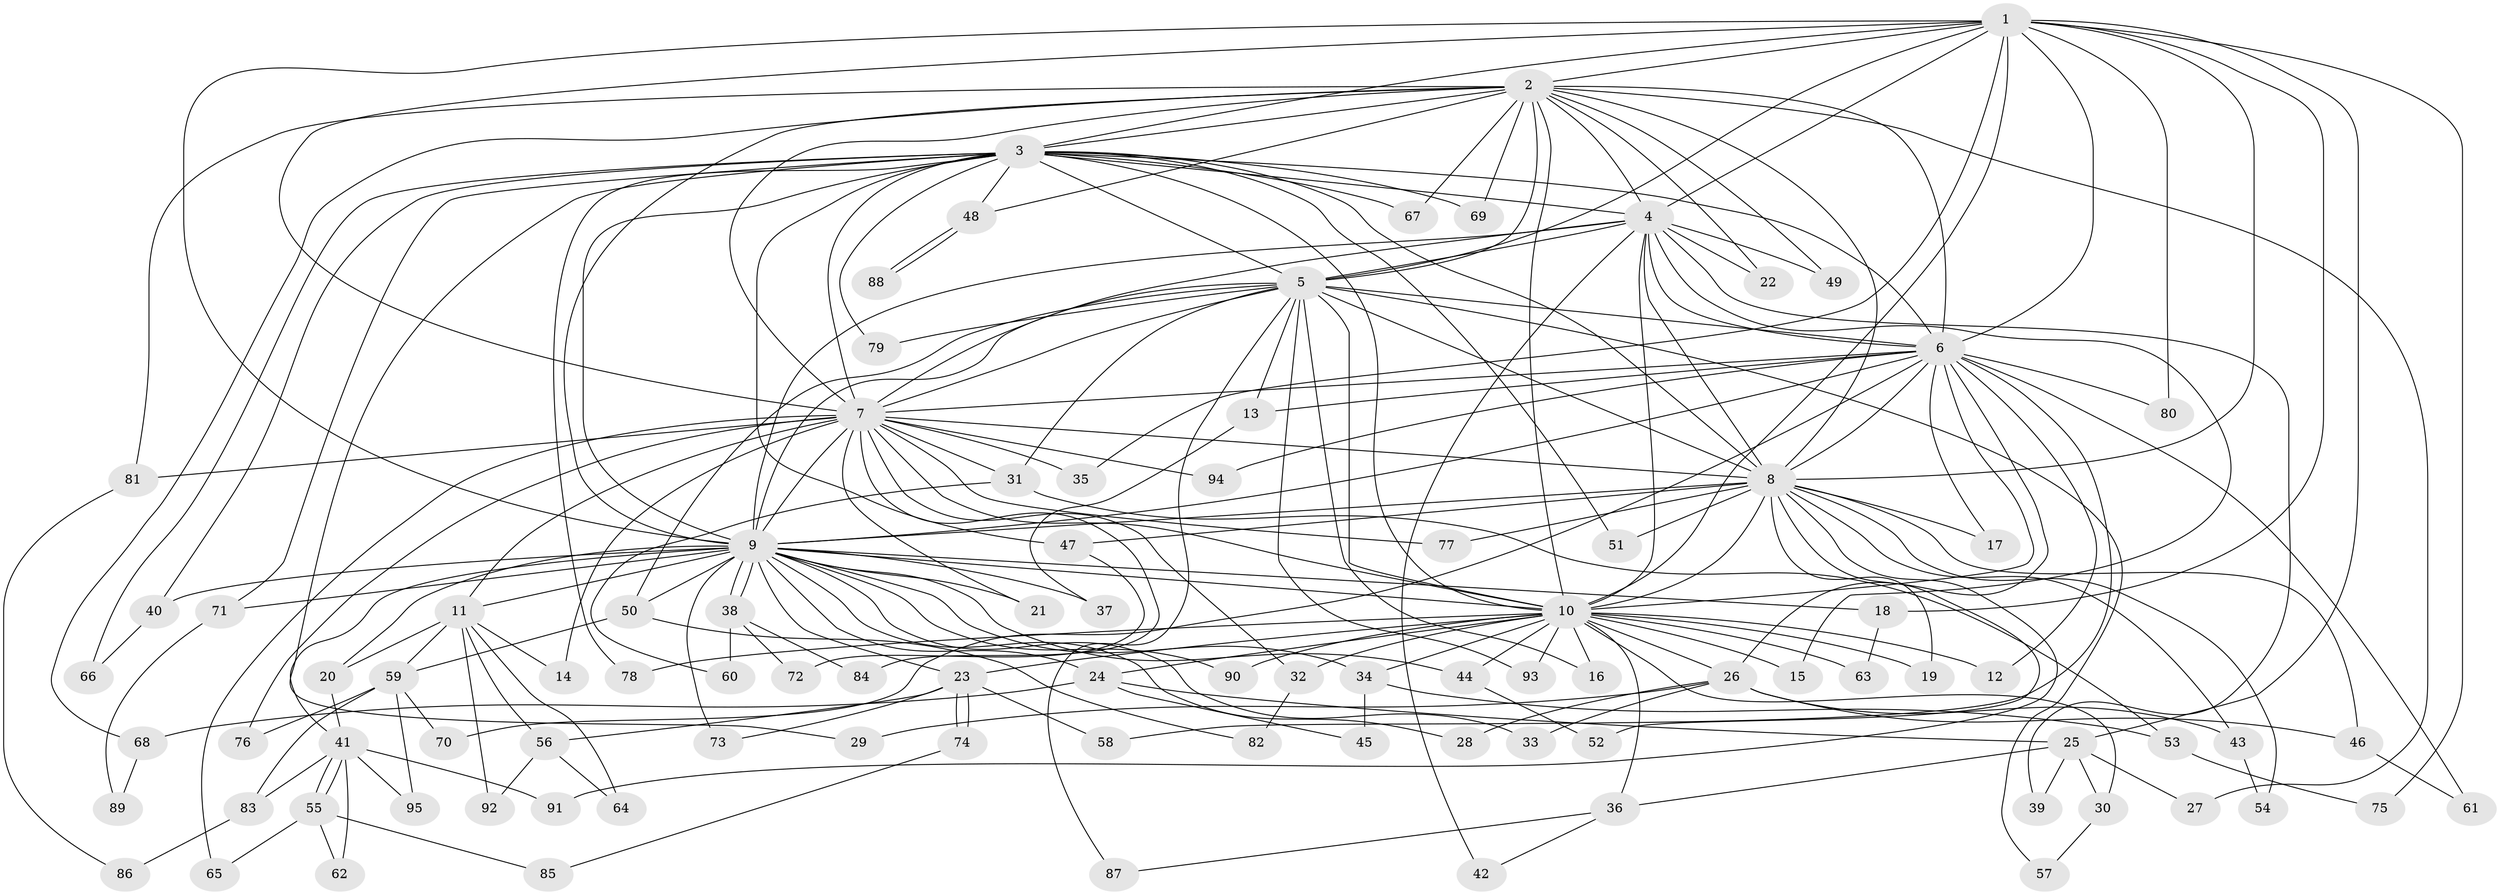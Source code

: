 // Generated by graph-tools (version 1.1) at 2025/46/03/09/25 04:46:26]
// undirected, 95 vertices, 215 edges
graph export_dot {
graph [start="1"]
  node [color=gray90,style=filled];
  1;
  2;
  3;
  4;
  5;
  6;
  7;
  8;
  9;
  10;
  11;
  12;
  13;
  14;
  15;
  16;
  17;
  18;
  19;
  20;
  21;
  22;
  23;
  24;
  25;
  26;
  27;
  28;
  29;
  30;
  31;
  32;
  33;
  34;
  35;
  36;
  37;
  38;
  39;
  40;
  41;
  42;
  43;
  44;
  45;
  46;
  47;
  48;
  49;
  50;
  51;
  52;
  53;
  54;
  55;
  56;
  57;
  58;
  59;
  60;
  61;
  62;
  63;
  64;
  65;
  66;
  67;
  68;
  69;
  70;
  71;
  72;
  73;
  74;
  75;
  76;
  77;
  78;
  79;
  80;
  81;
  82;
  83;
  84;
  85;
  86;
  87;
  88;
  89;
  90;
  91;
  92;
  93;
  94;
  95;
  1 -- 2;
  1 -- 3;
  1 -- 4;
  1 -- 5;
  1 -- 6;
  1 -- 7;
  1 -- 8;
  1 -- 9;
  1 -- 10;
  1 -- 18;
  1 -- 25;
  1 -- 35;
  1 -- 75;
  1 -- 80;
  2 -- 3;
  2 -- 4;
  2 -- 5;
  2 -- 6;
  2 -- 7;
  2 -- 8;
  2 -- 9;
  2 -- 10;
  2 -- 22;
  2 -- 27;
  2 -- 48;
  2 -- 49;
  2 -- 67;
  2 -- 68;
  2 -- 69;
  2 -- 81;
  3 -- 4;
  3 -- 5;
  3 -- 6;
  3 -- 7;
  3 -- 8;
  3 -- 9;
  3 -- 10;
  3 -- 29;
  3 -- 40;
  3 -- 47;
  3 -- 48;
  3 -- 51;
  3 -- 66;
  3 -- 67;
  3 -- 69;
  3 -- 71;
  3 -- 78;
  3 -- 79;
  4 -- 5;
  4 -- 6;
  4 -- 7;
  4 -- 8;
  4 -- 9;
  4 -- 10;
  4 -- 15;
  4 -- 22;
  4 -- 39;
  4 -- 42;
  4 -- 49;
  5 -- 6;
  5 -- 7;
  5 -- 8;
  5 -- 9;
  5 -- 10;
  5 -- 13;
  5 -- 16;
  5 -- 31;
  5 -- 50;
  5 -- 57;
  5 -- 79;
  5 -- 87;
  5 -- 93;
  6 -- 7;
  6 -- 8;
  6 -- 9;
  6 -- 10;
  6 -- 12;
  6 -- 13;
  6 -- 17;
  6 -- 26;
  6 -- 58;
  6 -- 61;
  6 -- 70;
  6 -- 80;
  6 -- 94;
  7 -- 8;
  7 -- 9;
  7 -- 10;
  7 -- 11;
  7 -- 14;
  7 -- 21;
  7 -- 31;
  7 -- 32;
  7 -- 35;
  7 -- 65;
  7 -- 76;
  7 -- 77;
  7 -- 81;
  7 -- 84;
  7 -- 94;
  8 -- 9;
  8 -- 10;
  8 -- 17;
  8 -- 19;
  8 -- 43;
  8 -- 46;
  8 -- 47;
  8 -- 51;
  8 -- 52;
  8 -- 54;
  8 -- 77;
  8 -- 91;
  9 -- 10;
  9 -- 11;
  9 -- 18;
  9 -- 20;
  9 -- 21;
  9 -- 23;
  9 -- 24;
  9 -- 28;
  9 -- 33;
  9 -- 34;
  9 -- 37;
  9 -- 38;
  9 -- 38;
  9 -- 40;
  9 -- 41;
  9 -- 44;
  9 -- 50;
  9 -- 71;
  9 -- 73;
  9 -- 90;
  10 -- 12;
  10 -- 15;
  10 -- 16;
  10 -- 19;
  10 -- 23;
  10 -- 24;
  10 -- 26;
  10 -- 30;
  10 -- 32;
  10 -- 34;
  10 -- 36;
  10 -- 44;
  10 -- 63;
  10 -- 78;
  10 -- 90;
  10 -- 93;
  11 -- 14;
  11 -- 20;
  11 -- 56;
  11 -- 59;
  11 -- 64;
  11 -- 92;
  13 -- 37;
  18 -- 63;
  20 -- 41;
  23 -- 56;
  23 -- 58;
  23 -- 73;
  23 -- 74;
  23 -- 74;
  24 -- 25;
  24 -- 45;
  24 -- 68;
  25 -- 27;
  25 -- 30;
  25 -- 36;
  25 -- 39;
  26 -- 28;
  26 -- 29;
  26 -- 33;
  26 -- 43;
  26 -- 46;
  30 -- 57;
  31 -- 53;
  31 -- 60;
  32 -- 82;
  34 -- 45;
  34 -- 53;
  36 -- 42;
  36 -- 87;
  38 -- 60;
  38 -- 72;
  38 -- 84;
  40 -- 66;
  41 -- 55;
  41 -- 55;
  41 -- 62;
  41 -- 83;
  41 -- 91;
  41 -- 95;
  43 -- 54;
  44 -- 52;
  46 -- 61;
  47 -- 72;
  48 -- 88;
  48 -- 88;
  50 -- 59;
  50 -- 82;
  53 -- 75;
  55 -- 62;
  55 -- 65;
  55 -- 85;
  56 -- 64;
  56 -- 92;
  59 -- 70;
  59 -- 76;
  59 -- 83;
  59 -- 95;
  68 -- 89;
  71 -- 89;
  74 -- 85;
  81 -- 86;
  83 -- 86;
}
